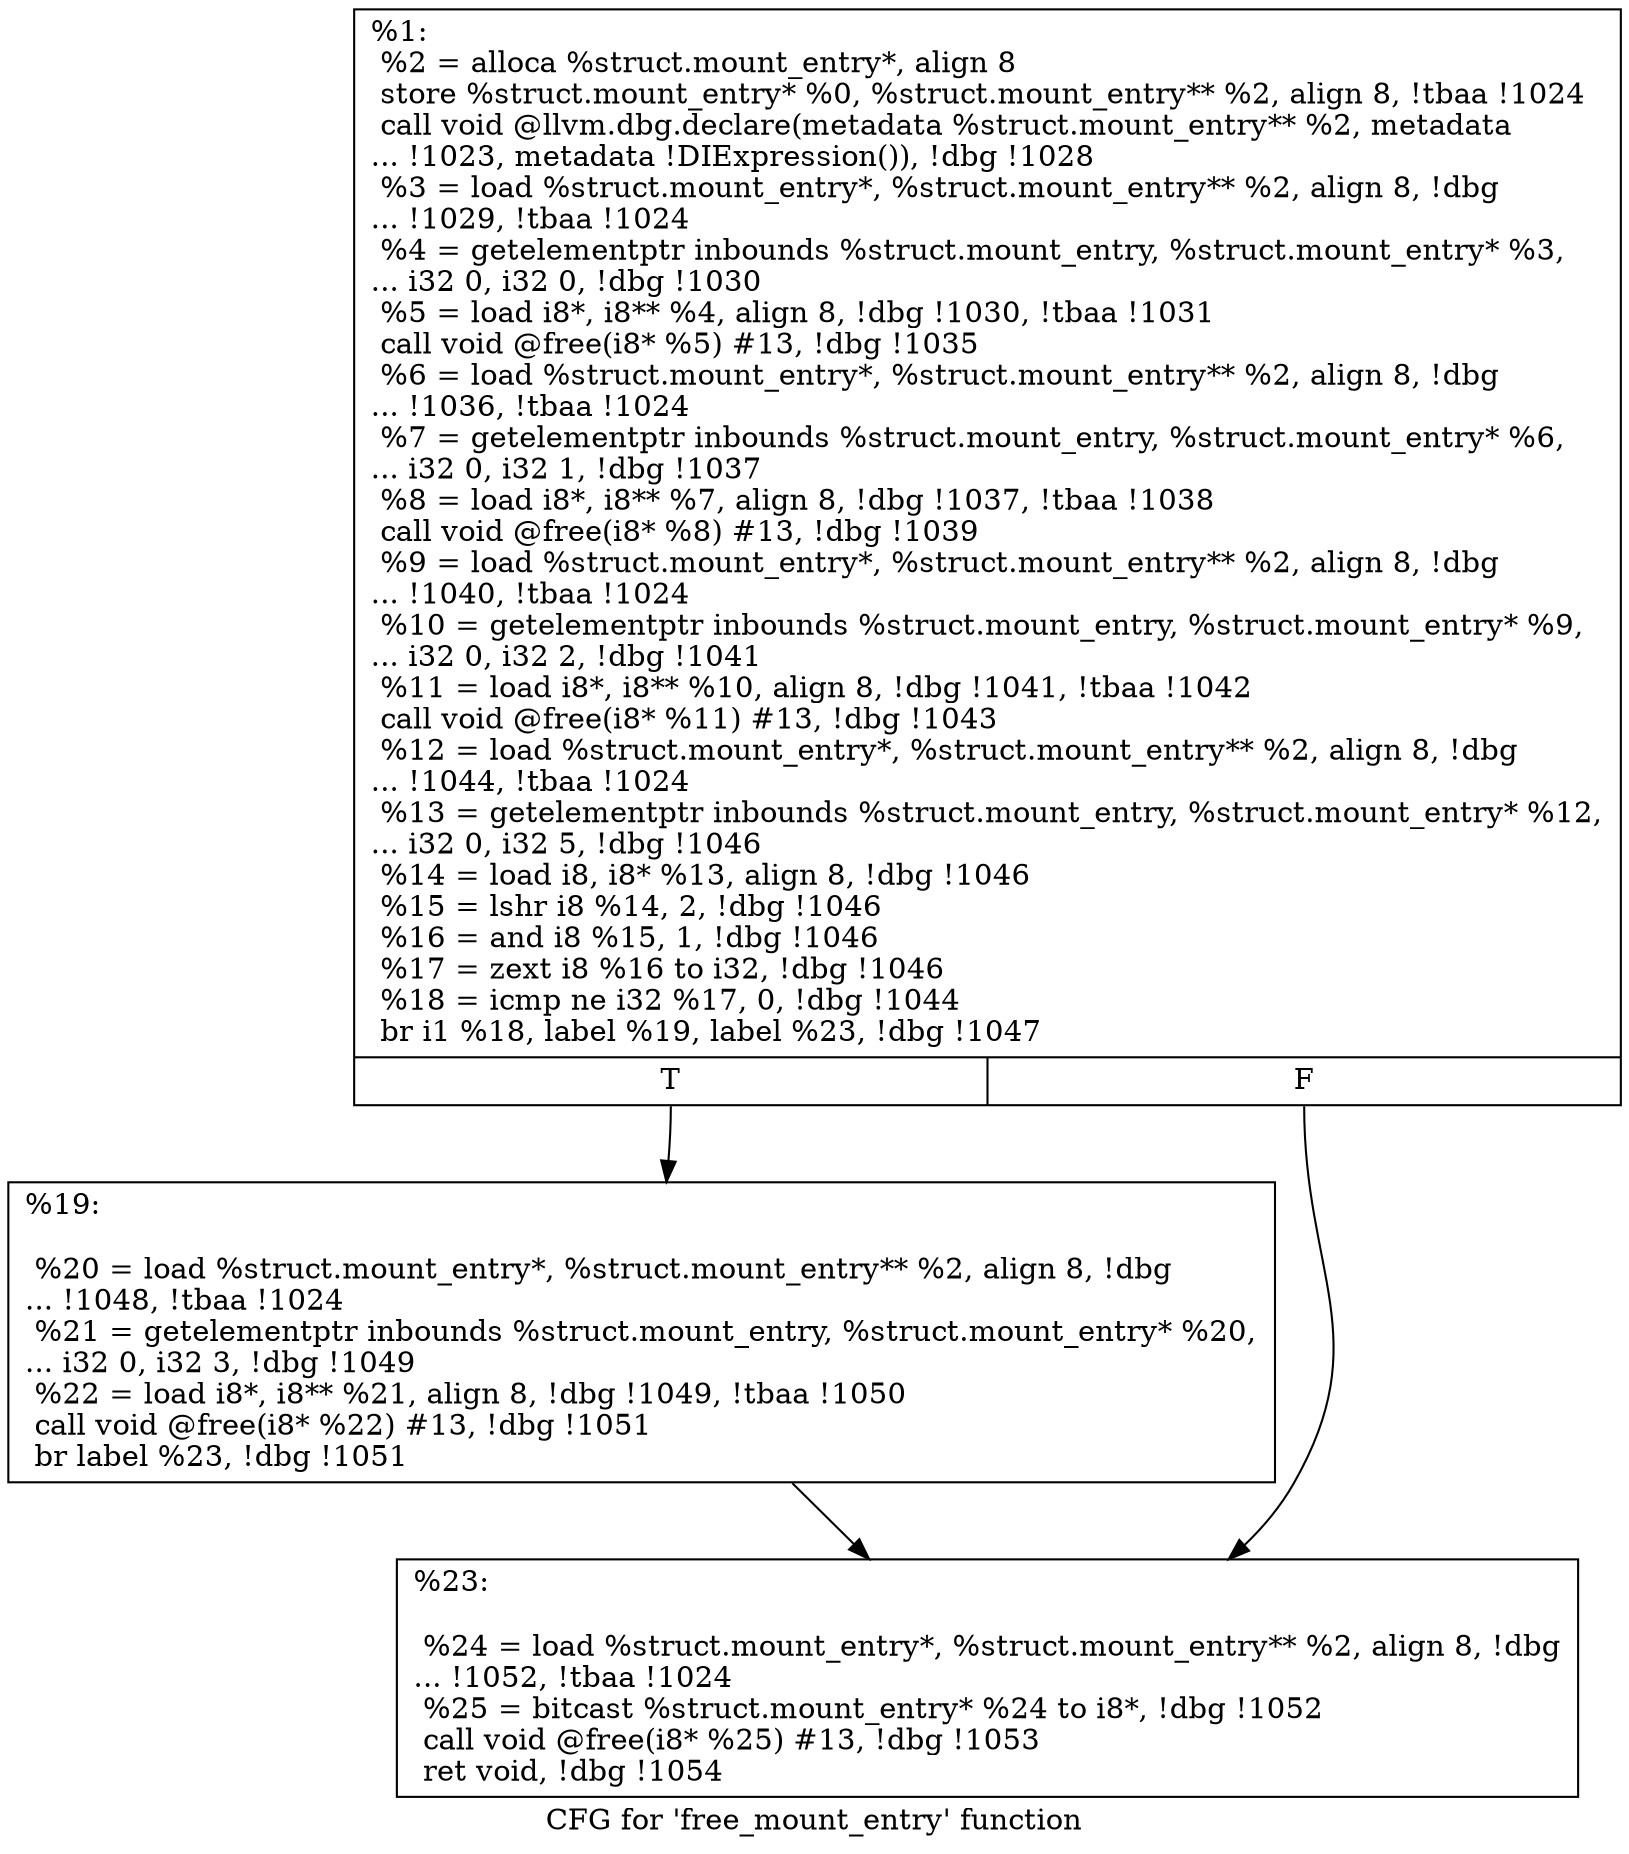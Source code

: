 digraph "CFG for 'free_mount_entry' function" {
	label="CFG for 'free_mount_entry' function";

	Node0x269b520 [shape=record,label="{%1:\l  %2 = alloca %struct.mount_entry*, align 8\l  store %struct.mount_entry* %0, %struct.mount_entry** %2, align 8, !tbaa !1024\l  call void @llvm.dbg.declare(metadata %struct.mount_entry** %2, metadata\l... !1023, metadata !DIExpression()), !dbg !1028\l  %3 = load %struct.mount_entry*, %struct.mount_entry** %2, align 8, !dbg\l... !1029, !tbaa !1024\l  %4 = getelementptr inbounds %struct.mount_entry, %struct.mount_entry* %3,\l... i32 0, i32 0, !dbg !1030\l  %5 = load i8*, i8** %4, align 8, !dbg !1030, !tbaa !1031\l  call void @free(i8* %5) #13, !dbg !1035\l  %6 = load %struct.mount_entry*, %struct.mount_entry** %2, align 8, !dbg\l... !1036, !tbaa !1024\l  %7 = getelementptr inbounds %struct.mount_entry, %struct.mount_entry* %6,\l... i32 0, i32 1, !dbg !1037\l  %8 = load i8*, i8** %7, align 8, !dbg !1037, !tbaa !1038\l  call void @free(i8* %8) #13, !dbg !1039\l  %9 = load %struct.mount_entry*, %struct.mount_entry** %2, align 8, !dbg\l... !1040, !tbaa !1024\l  %10 = getelementptr inbounds %struct.mount_entry, %struct.mount_entry* %9,\l... i32 0, i32 2, !dbg !1041\l  %11 = load i8*, i8** %10, align 8, !dbg !1041, !tbaa !1042\l  call void @free(i8* %11) #13, !dbg !1043\l  %12 = load %struct.mount_entry*, %struct.mount_entry** %2, align 8, !dbg\l... !1044, !tbaa !1024\l  %13 = getelementptr inbounds %struct.mount_entry, %struct.mount_entry* %12,\l... i32 0, i32 5, !dbg !1046\l  %14 = load i8, i8* %13, align 8, !dbg !1046\l  %15 = lshr i8 %14, 2, !dbg !1046\l  %16 = and i8 %15, 1, !dbg !1046\l  %17 = zext i8 %16 to i32, !dbg !1046\l  %18 = icmp ne i32 %17, 0, !dbg !1044\l  br i1 %18, label %19, label %23, !dbg !1047\l|{<s0>T|<s1>F}}"];
	Node0x269b520:s0 -> Node0x269ba80;
	Node0x269b520:s1 -> Node0x269bad0;
	Node0x269ba80 [shape=record,label="{%19:\l\l  %20 = load %struct.mount_entry*, %struct.mount_entry** %2, align 8, !dbg\l... !1048, !tbaa !1024\l  %21 = getelementptr inbounds %struct.mount_entry, %struct.mount_entry* %20,\l... i32 0, i32 3, !dbg !1049\l  %22 = load i8*, i8** %21, align 8, !dbg !1049, !tbaa !1050\l  call void @free(i8* %22) #13, !dbg !1051\l  br label %23, !dbg !1051\l}"];
	Node0x269ba80 -> Node0x269bad0;
	Node0x269bad0 [shape=record,label="{%23:\l\l  %24 = load %struct.mount_entry*, %struct.mount_entry** %2, align 8, !dbg\l... !1052, !tbaa !1024\l  %25 = bitcast %struct.mount_entry* %24 to i8*, !dbg !1052\l  call void @free(i8* %25) #13, !dbg !1053\l  ret void, !dbg !1054\l}"];
}
